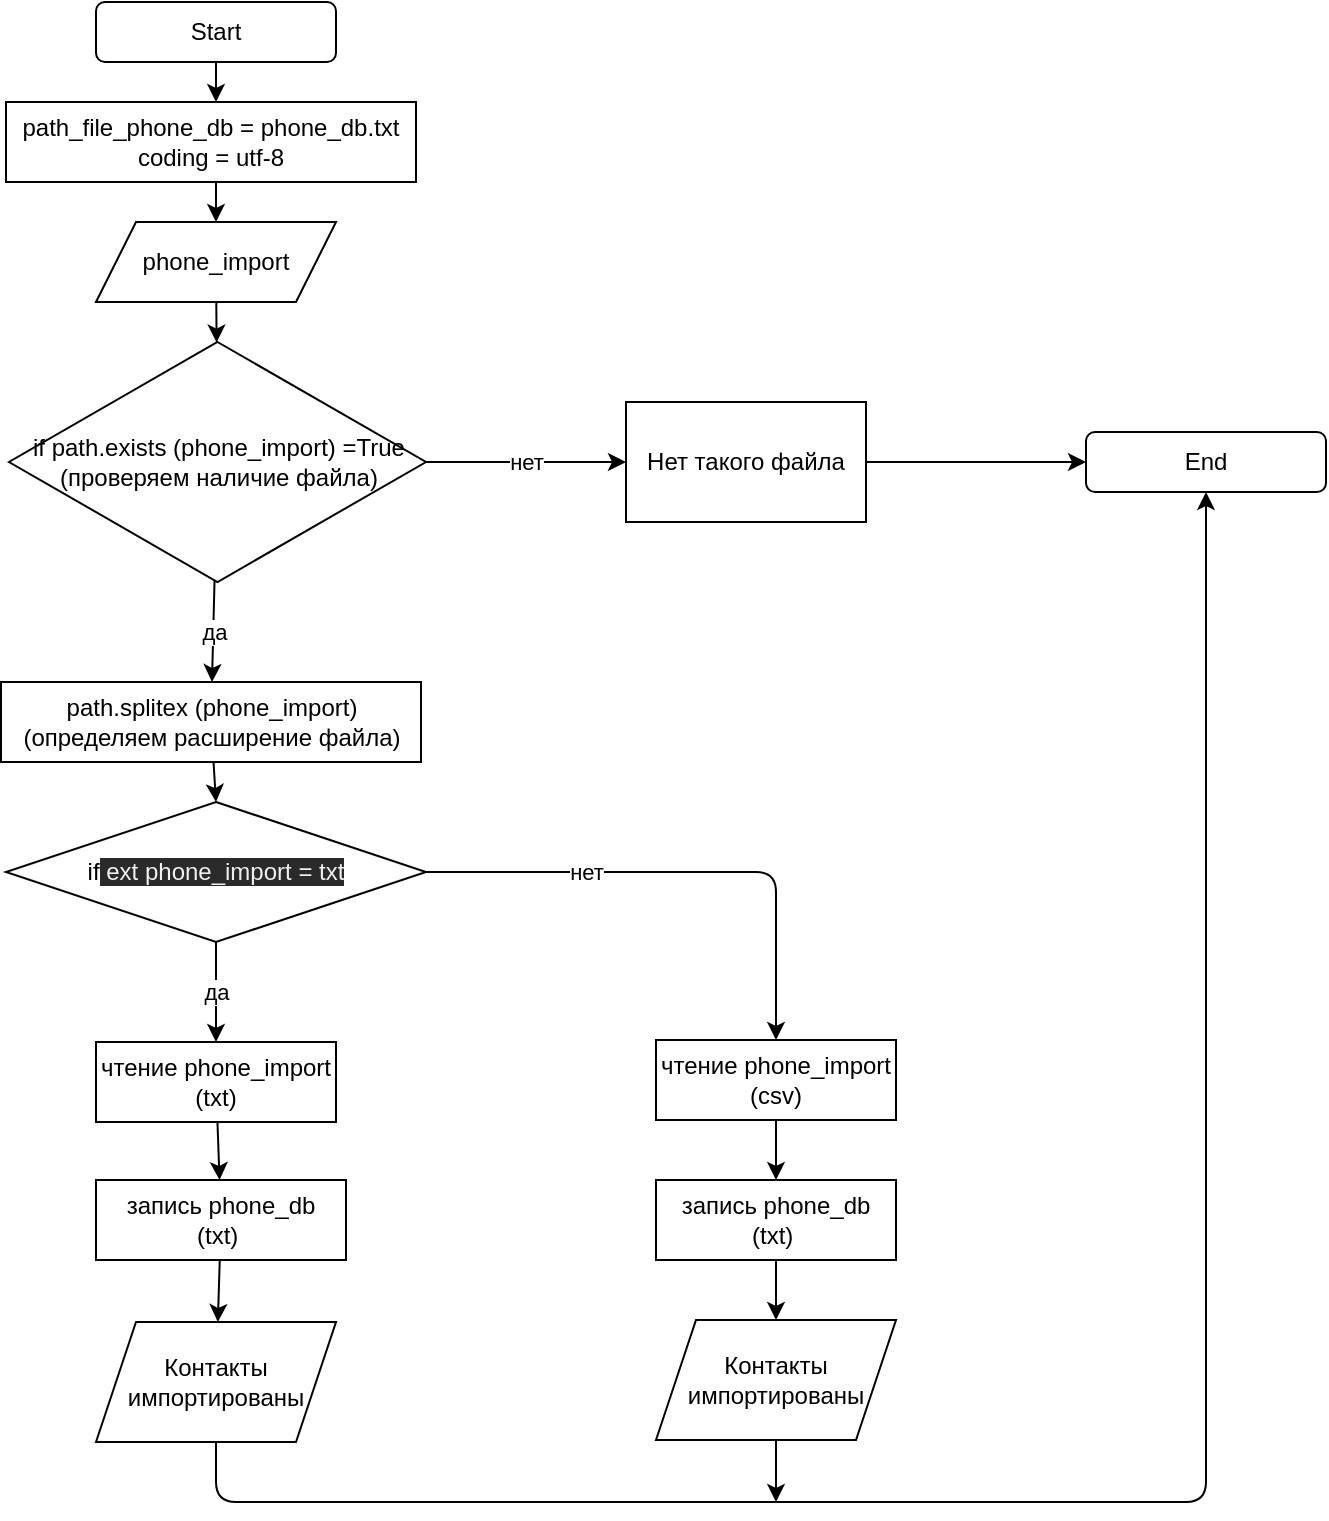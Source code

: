 <mxfile>
    <diagram id="4d3ogPRFeKj7ZwFxRga_" name="Page-1">
        <mxGraphModel dx="1118" dy="570" grid="1" gridSize="10" guides="1" tooltips="1" connect="1" arrows="1" fold="1" page="1" pageScale="1" pageWidth="827" pageHeight="1169" math="0" shadow="0">
            <root>
                <mxCell id="0"/>
                <mxCell id="1" parent="0"/>
                <mxCell id="4" value="" style="edgeStyle=none;html=1;" parent="1" source="2" edge="1">
                    <mxGeometry relative="1" as="geometry">
                        <mxPoint x="145" y="80" as="targetPoint"/>
                    </mxGeometry>
                </mxCell>
                <mxCell id="2" value="Start" style="rounded=1;whiteSpace=wrap;html=1;" parent="1" vertex="1">
                    <mxGeometry x="85" y="30" width="120" height="30" as="geometry"/>
                </mxCell>
                <mxCell id="6" value="" style="edgeStyle=none;html=1;" parent="1" target="5" edge="1">
                    <mxGeometry relative="1" as="geometry">
                        <mxPoint x="145" y="120" as="sourcePoint"/>
                    </mxGeometry>
                </mxCell>
                <mxCell id="7" style="edgeStyle=none;html=1;exitX=0.75;exitY=0;exitDx=0;exitDy=0;" parent="1" source="5" edge="1">
                    <mxGeometry relative="1" as="geometry">
                        <mxPoint x="175" y="140" as="targetPoint"/>
                    </mxGeometry>
                </mxCell>
                <mxCell id="46" value="" style="edgeStyle=none;html=1;" parent="1" source="5" target="10" edge="1">
                    <mxGeometry relative="1" as="geometry"/>
                </mxCell>
                <mxCell id="5" value="phone_import" style="shape=parallelogram;perimeter=parallelogramPerimeter;whiteSpace=wrap;html=1;fixedSize=1;" parent="1" vertex="1">
                    <mxGeometry x="85" y="140" width="120" height="40" as="geometry"/>
                </mxCell>
                <mxCell id="12" value="да" style="edgeStyle=none;html=1;" parent="1" source="10" target="11" edge="1">
                    <mxGeometry relative="1" as="geometry"/>
                </mxCell>
                <mxCell id="40" value="нет" style="edgeStyle=none;html=1;" parent="1" source="10" target="39" edge="1">
                    <mxGeometry relative="1" as="geometry"/>
                </mxCell>
                <mxCell id="10" value="if path.exists&amp;nbsp;&lt;span&gt;(phone_import) =True&lt;br&gt;(проверяем наличие файла)&lt;br&gt;&lt;/span&gt;" style="rhombus;whiteSpace=wrap;html=1;" parent="1" vertex="1">
                    <mxGeometry x="41.5" y="200" width="208.5" height="120" as="geometry"/>
                </mxCell>
                <mxCell id="14" value="" style="edgeStyle=none;html=1;" parent="1" source="11" edge="1">
                    <mxGeometry relative="1" as="geometry">
                        <mxPoint x="145" y="430" as="targetPoint"/>
                    </mxGeometry>
                </mxCell>
                <mxCell id="11" value="path.splitex (phone_import)&lt;br&gt;(определяем расширение файла)" style="whiteSpace=wrap;html=1;" parent="1" vertex="1">
                    <mxGeometry x="37.5" y="370" width="210" height="40" as="geometry"/>
                </mxCell>
                <mxCell id="17" value="да" style="edgeStyle=none;html=1;" parent="1" source="15" target="16" edge="1">
                    <mxGeometry relative="1" as="geometry"/>
                </mxCell>
                <mxCell id="29" value="нет" style="edgeStyle=none;html=1;entryX=0.5;entryY=0;entryDx=0;entryDy=0;" parent="1" source="15" target="31" edge="1">
                    <mxGeometry x="-0.382" relative="1" as="geometry">
                        <mxPoint x="322.561" y="466.585" as="targetPoint"/>
                        <Array as="points">
                            <mxPoint x="425" y="465"/>
                        </Array>
                        <mxPoint as="offset"/>
                    </mxGeometry>
                </mxCell>
                <mxCell id="15" value="if&lt;span style=&quot;color: rgb(240 , 240 , 240) ; font-family: &amp;#34;helvetica&amp;#34; ; font-size: 12px ; font-style: normal ; font-weight: 400 ; letter-spacing: normal ; text-align: center ; text-indent: 0px ; text-transform: none ; word-spacing: 0px ; background-color: rgb(42 , 42 , 42) ; display: inline ; float: none&quot;&gt;&amp;nbsp;ext phone_import = txt&lt;/span&gt;" style="rhombus;whiteSpace=wrap;html=1;" parent="1" vertex="1">
                    <mxGeometry x="40" y="430" width="210" height="70" as="geometry"/>
                </mxCell>
                <mxCell id="19" value="" style="edgeStyle=none;html=1;" parent="1" source="16" target="18" edge="1">
                    <mxGeometry relative="1" as="geometry"/>
                </mxCell>
                <mxCell id="16" value="чтение phone_import&lt;br&gt;(txt)" style="whiteSpace=wrap;html=1;" parent="1" vertex="1">
                    <mxGeometry x="85" y="550" width="120" height="40" as="geometry"/>
                </mxCell>
                <mxCell id="22" value="" style="edgeStyle=none;html=1;" parent="1" source="18" target="20" edge="1">
                    <mxGeometry relative="1" as="geometry"/>
                </mxCell>
                <mxCell id="18" value="запись phone_db&lt;br&gt;(txt)&amp;nbsp;" style="whiteSpace=wrap;html=1;" parent="1" vertex="1">
                    <mxGeometry x="85" y="619" width="125" height="40" as="geometry"/>
                </mxCell>
                <mxCell id="41" style="edgeStyle=none;html=1;entryX=0.5;entryY=1;entryDx=0;entryDy=0;" parent="1" source="20" target="43" edge="1">
                    <mxGeometry relative="1" as="geometry">
                        <mxPoint x="760" y="280" as="targetPoint"/>
                        <Array as="points">
                            <mxPoint x="145" y="780"/>
                            <mxPoint x="470" y="780"/>
                            <mxPoint x="640" y="780"/>
                            <mxPoint x="640" y="710"/>
                            <mxPoint x="640" y="520"/>
                        </Array>
                    </mxGeometry>
                </mxCell>
                <mxCell id="20" value="Контакты импортированы" style="shape=parallelogram;perimeter=parallelogramPerimeter;whiteSpace=wrap;html=1;fixedSize=1;" parent="1" vertex="1">
                    <mxGeometry x="85" y="690" width="120" height="60" as="geometry"/>
                </mxCell>
                <mxCell id="30" value="" style="edgeStyle=none;html=1;" parent="1" source="31" target="33" edge="1">
                    <mxGeometry relative="1" as="geometry"/>
                </mxCell>
                <mxCell id="31" value="чтение phone_import&lt;br&gt;(csv)" style="whiteSpace=wrap;html=1;" parent="1" vertex="1">
                    <mxGeometry x="365" y="549" width="120" height="40" as="geometry"/>
                </mxCell>
                <mxCell id="32" value="" style="edgeStyle=none;html=1;" parent="1" source="33" target="34" edge="1">
                    <mxGeometry relative="1" as="geometry"/>
                </mxCell>
                <mxCell id="33" value="запись phone_db&lt;br&gt;(txt)&amp;nbsp;" style="whiteSpace=wrap;html=1;" parent="1" vertex="1">
                    <mxGeometry x="365" y="619" width="120" height="40" as="geometry"/>
                </mxCell>
                <mxCell id="42" style="edgeStyle=none;html=1;" parent="1" source="34" edge="1">
                    <mxGeometry relative="1" as="geometry">
                        <mxPoint x="425" y="780" as="targetPoint"/>
                    </mxGeometry>
                </mxCell>
                <mxCell id="34" value="Контакты импортированы" style="shape=parallelogram;perimeter=parallelogramPerimeter;whiteSpace=wrap;html=1;fixedSize=1;" parent="1" vertex="1">
                    <mxGeometry x="365" y="689" width="120" height="60" as="geometry"/>
                </mxCell>
                <mxCell id="44" style="edgeStyle=none;html=1;entryX=0;entryY=0.5;entryDx=0;entryDy=0;" parent="1" source="39" target="43" edge="1">
                    <mxGeometry relative="1" as="geometry"/>
                </mxCell>
                <mxCell id="39" value="Нет такого файла" style="whiteSpace=wrap;html=1;" parent="1" vertex="1">
                    <mxGeometry x="350" y="230" width="120" height="60" as="geometry"/>
                </mxCell>
                <mxCell id="43" value="End" style="rounded=1;whiteSpace=wrap;html=1;" parent="1" vertex="1">
                    <mxGeometry x="580" y="245" width="120" height="30" as="geometry"/>
                </mxCell>
                <mxCell id="47" value="path_file_phone_db = phone_db.txt&lt;br&gt;coding = utf-8" style="rounded=0;whiteSpace=wrap;html=1;" vertex="1" parent="1">
                    <mxGeometry x="40" y="80" width="205" height="40" as="geometry"/>
                </mxCell>
            </root>
        </mxGraphModel>
    </diagram>
</mxfile>